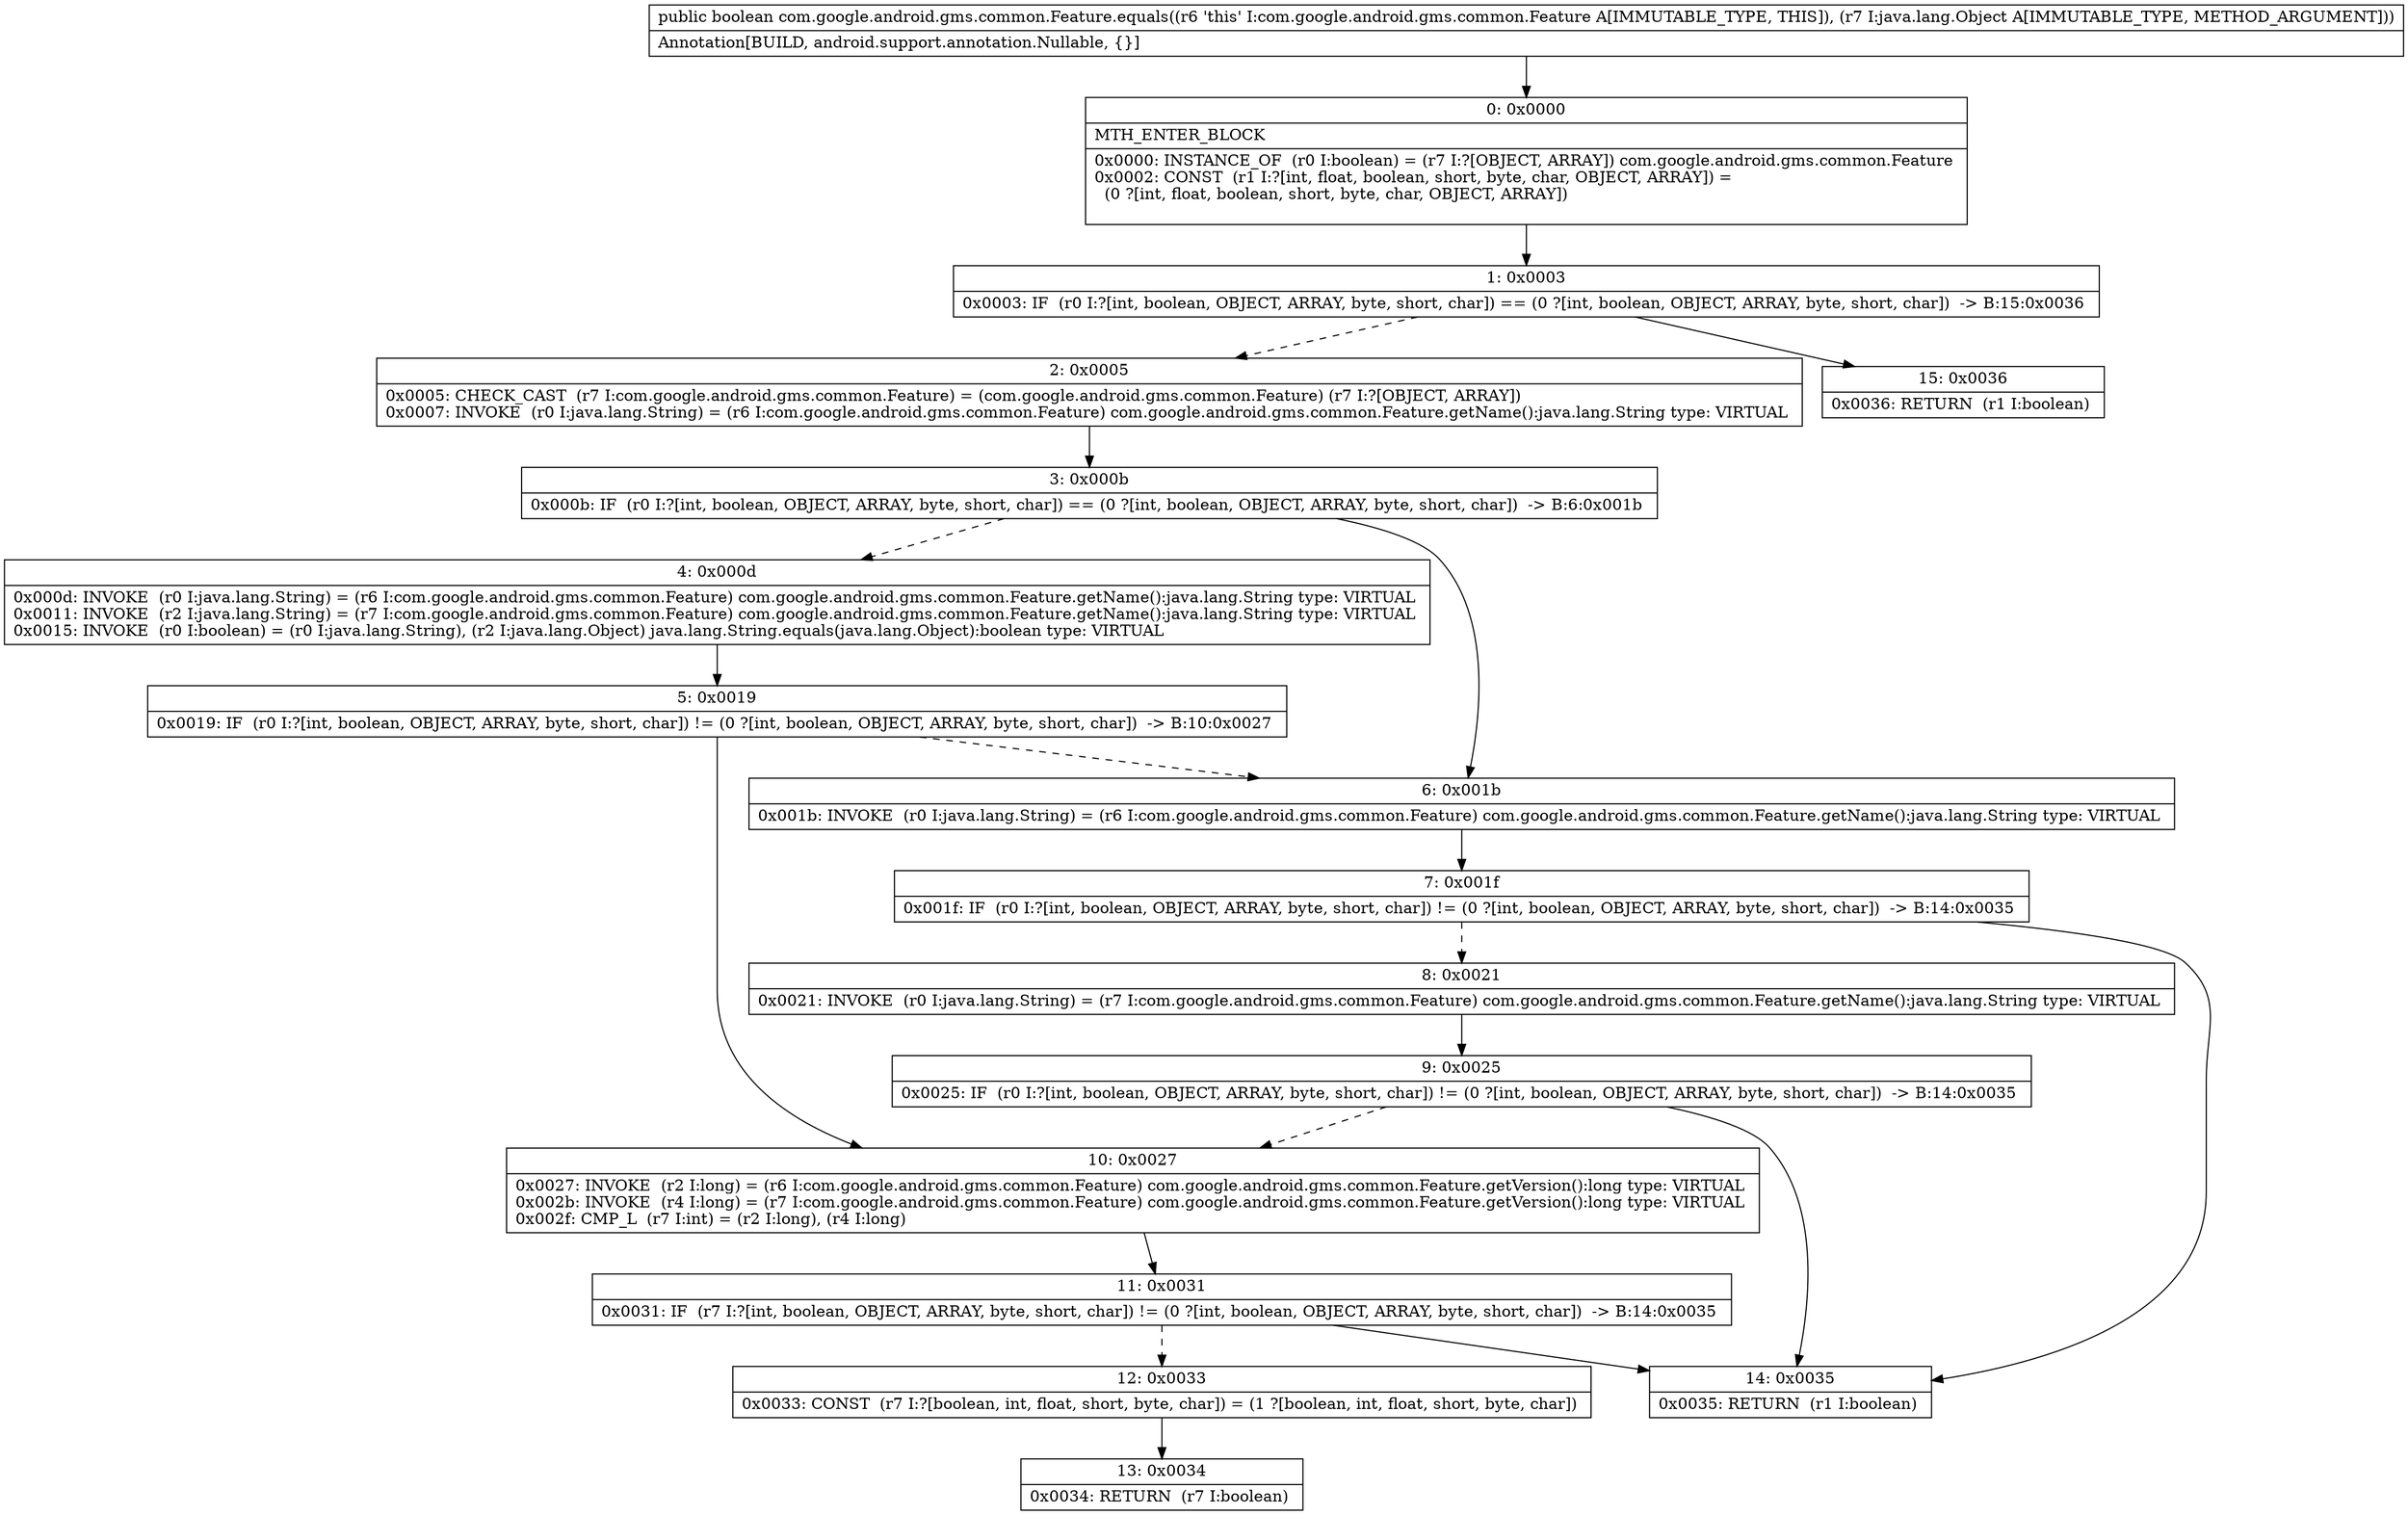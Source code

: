 digraph "CFG forcom.google.android.gms.common.Feature.equals(Ljava\/lang\/Object;)Z" {
Node_0 [shape=record,label="{0\:\ 0x0000|MTH_ENTER_BLOCK\l|0x0000: INSTANCE_OF  (r0 I:boolean) = (r7 I:?[OBJECT, ARRAY]) com.google.android.gms.common.Feature \l0x0002: CONST  (r1 I:?[int, float, boolean, short, byte, char, OBJECT, ARRAY]) = \l  (0 ?[int, float, boolean, short, byte, char, OBJECT, ARRAY])\l \l}"];
Node_1 [shape=record,label="{1\:\ 0x0003|0x0003: IF  (r0 I:?[int, boolean, OBJECT, ARRAY, byte, short, char]) == (0 ?[int, boolean, OBJECT, ARRAY, byte, short, char])  \-\> B:15:0x0036 \l}"];
Node_2 [shape=record,label="{2\:\ 0x0005|0x0005: CHECK_CAST  (r7 I:com.google.android.gms.common.Feature) = (com.google.android.gms.common.Feature) (r7 I:?[OBJECT, ARRAY]) \l0x0007: INVOKE  (r0 I:java.lang.String) = (r6 I:com.google.android.gms.common.Feature) com.google.android.gms.common.Feature.getName():java.lang.String type: VIRTUAL \l}"];
Node_3 [shape=record,label="{3\:\ 0x000b|0x000b: IF  (r0 I:?[int, boolean, OBJECT, ARRAY, byte, short, char]) == (0 ?[int, boolean, OBJECT, ARRAY, byte, short, char])  \-\> B:6:0x001b \l}"];
Node_4 [shape=record,label="{4\:\ 0x000d|0x000d: INVOKE  (r0 I:java.lang.String) = (r6 I:com.google.android.gms.common.Feature) com.google.android.gms.common.Feature.getName():java.lang.String type: VIRTUAL \l0x0011: INVOKE  (r2 I:java.lang.String) = (r7 I:com.google.android.gms.common.Feature) com.google.android.gms.common.Feature.getName():java.lang.String type: VIRTUAL \l0x0015: INVOKE  (r0 I:boolean) = (r0 I:java.lang.String), (r2 I:java.lang.Object) java.lang.String.equals(java.lang.Object):boolean type: VIRTUAL \l}"];
Node_5 [shape=record,label="{5\:\ 0x0019|0x0019: IF  (r0 I:?[int, boolean, OBJECT, ARRAY, byte, short, char]) != (0 ?[int, boolean, OBJECT, ARRAY, byte, short, char])  \-\> B:10:0x0027 \l}"];
Node_6 [shape=record,label="{6\:\ 0x001b|0x001b: INVOKE  (r0 I:java.lang.String) = (r6 I:com.google.android.gms.common.Feature) com.google.android.gms.common.Feature.getName():java.lang.String type: VIRTUAL \l}"];
Node_7 [shape=record,label="{7\:\ 0x001f|0x001f: IF  (r0 I:?[int, boolean, OBJECT, ARRAY, byte, short, char]) != (0 ?[int, boolean, OBJECT, ARRAY, byte, short, char])  \-\> B:14:0x0035 \l}"];
Node_8 [shape=record,label="{8\:\ 0x0021|0x0021: INVOKE  (r0 I:java.lang.String) = (r7 I:com.google.android.gms.common.Feature) com.google.android.gms.common.Feature.getName():java.lang.String type: VIRTUAL \l}"];
Node_9 [shape=record,label="{9\:\ 0x0025|0x0025: IF  (r0 I:?[int, boolean, OBJECT, ARRAY, byte, short, char]) != (0 ?[int, boolean, OBJECT, ARRAY, byte, short, char])  \-\> B:14:0x0035 \l}"];
Node_10 [shape=record,label="{10\:\ 0x0027|0x0027: INVOKE  (r2 I:long) = (r6 I:com.google.android.gms.common.Feature) com.google.android.gms.common.Feature.getVersion():long type: VIRTUAL \l0x002b: INVOKE  (r4 I:long) = (r7 I:com.google.android.gms.common.Feature) com.google.android.gms.common.Feature.getVersion():long type: VIRTUAL \l0x002f: CMP_L  (r7 I:int) = (r2 I:long), (r4 I:long) \l}"];
Node_11 [shape=record,label="{11\:\ 0x0031|0x0031: IF  (r7 I:?[int, boolean, OBJECT, ARRAY, byte, short, char]) != (0 ?[int, boolean, OBJECT, ARRAY, byte, short, char])  \-\> B:14:0x0035 \l}"];
Node_12 [shape=record,label="{12\:\ 0x0033|0x0033: CONST  (r7 I:?[boolean, int, float, short, byte, char]) = (1 ?[boolean, int, float, short, byte, char]) \l}"];
Node_13 [shape=record,label="{13\:\ 0x0034|0x0034: RETURN  (r7 I:boolean) \l}"];
Node_14 [shape=record,label="{14\:\ 0x0035|0x0035: RETURN  (r1 I:boolean) \l}"];
Node_15 [shape=record,label="{15\:\ 0x0036|0x0036: RETURN  (r1 I:boolean) \l}"];
MethodNode[shape=record,label="{public boolean com.google.android.gms.common.Feature.equals((r6 'this' I:com.google.android.gms.common.Feature A[IMMUTABLE_TYPE, THIS]), (r7 I:java.lang.Object A[IMMUTABLE_TYPE, METHOD_ARGUMENT]))  | Annotation[BUILD, android.support.annotation.Nullable, \{\}]\l}"];
MethodNode -> Node_0;
Node_0 -> Node_1;
Node_1 -> Node_2[style=dashed];
Node_1 -> Node_15;
Node_2 -> Node_3;
Node_3 -> Node_4[style=dashed];
Node_3 -> Node_6;
Node_4 -> Node_5;
Node_5 -> Node_6[style=dashed];
Node_5 -> Node_10;
Node_6 -> Node_7;
Node_7 -> Node_8[style=dashed];
Node_7 -> Node_14;
Node_8 -> Node_9;
Node_9 -> Node_10[style=dashed];
Node_9 -> Node_14;
Node_10 -> Node_11;
Node_11 -> Node_12[style=dashed];
Node_11 -> Node_14;
Node_12 -> Node_13;
}

